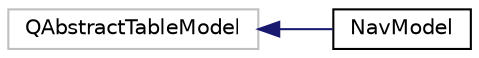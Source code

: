 digraph "类继承关系图"
{
  edge [fontname="Helvetica",fontsize="10",labelfontname="Helvetica",labelfontsize="10"];
  node [fontname="Helvetica",fontsize="10",shape=record];
  rankdir="LR";
  Node2019 [label="QAbstractTableModel",height=0.2,width=0.4,color="grey75", fillcolor="white", style="filled"];
  Node2019 -> Node0 [dir="back",color="midnightblue",fontsize="10",style="solid",fontname="Helvetica"];
  Node0 [label="NavModel",height=0.2,width=0.4,color="black", fillcolor="white", style="filled",URL="$class_nav_model.html"];
}
